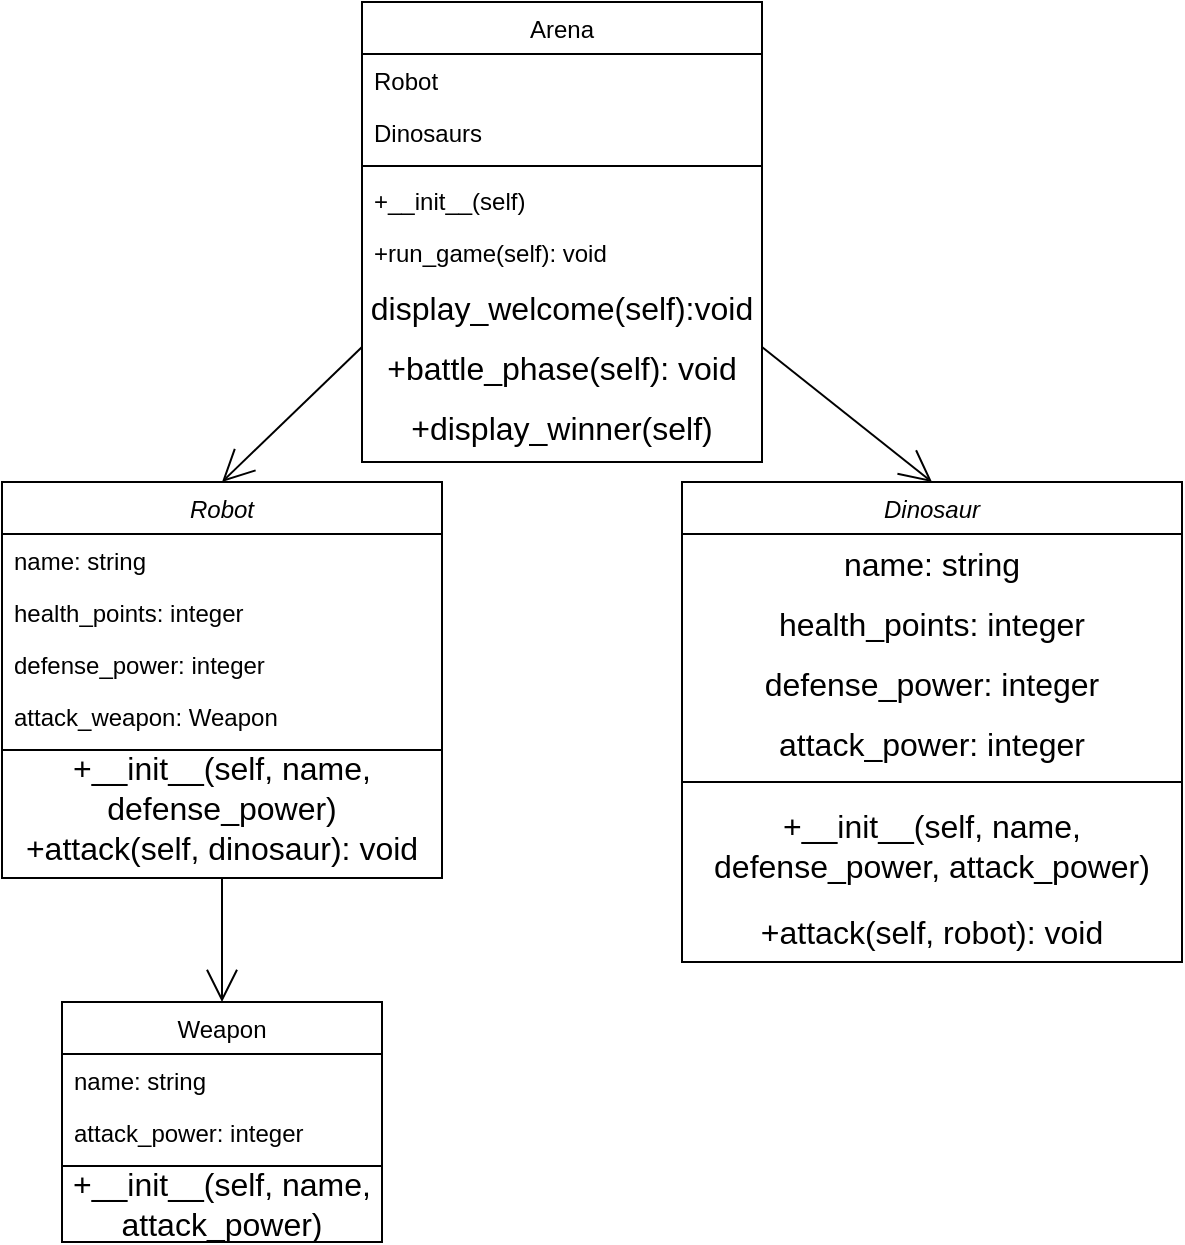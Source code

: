 <mxfile version="20.5.3" type="github">
  <diagram id="C5RBs43oDa-KdzZeNtuy" name="Page-1">
    <mxGraphModel dx="783" dy="718" grid="1" gridSize="10" guides="1" tooltips="1" connect="1" arrows="1" fold="1" page="1" pageScale="1" pageWidth="827" pageHeight="1169" math="0" shadow="0">
      <root>
        <mxCell id="WIyWlLk6GJQsqaUBKTNV-0" />
        <mxCell id="WIyWlLk6GJQsqaUBKTNV-1" parent="WIyWlLk6GJQsqaUBKTNV-0" />
        <mxCell id="zkfFHV4jXpPFQw0GAbJ--0" value="Robot" style="swimlane;fontStyle=2;align=center;verticalAlign=top;childLayout=stackLayout;horizontal=1;startSize=26;horizontalStack=0;resizeParent=1;resizeLast=0;collapsible=1;marginBottom=0;rounded=0;shadow=0;strokeWidth=1;" parent="WIyWlLk6GJQsqaUBKTNV-1" vertex="1">
          <mxGeometry x="180" y="240" width="220" height="198" as="geometry">
            <mxRectangle x="240" y="280" width="160" height="26" as="alternateBounds" />
          </mxGeometry>
        </mxCell>
        <mxCell id="zkfFHV4jXpPFQw0GAbJ--1" value="name: string" style="text;align=left;verticalAlign=top;spacingLeft=4;spacingRight=4;overflow=hidden;rotatable=0;points=[[0,0.5],[1,0.5]];portConstraint=eastwest;" parent="zkfFHV4jXpPFQw0GAbJ--0" vertex="1">
          <mxGeometry y="26" width="220" height="26" as="geometry" />
        </mxCell>
        <mxCell id="zkfFHV4jXpPFQw0GAbJ--2" value="health_points: integer" style="text;align=left;verticalAlign=top;spacingLeft=4;spacingRight=4;overflow=hidden;rotatable=0;points=[[0,0.5],[1,0.5]];portConstraint=eastwest;rounded=0;shadow=0;html=0;" parent="zkfFHV4jXpPFQw0GAbJ--0" vertex="1">
          <mxGeometry y="52" width="220" height="26" as="geometry" />
        </mxCell>
        <mxCell id="zkfFHV4jXpPFQw0GAbJ--3" value="defense_power: integer" style="text;align=left;verticalAlign=top;spacingLeft=4;spacingRight=4;overflow=hidden;rotatable=0;points=[[0,0.5],[1,0.5]];portConstraint=eastwest;rounded=0;shadow=0;html=0;" parent="zkfFHV4jXpPFQw0GAbJ--0" vertex="1">
          <mxGeometry y="78" width="220" height="26" as="geometry" />
        </mxCell>
        <mxCell id="zkfFHV4jXpPFQw0GAbJ--5" value="attack_weapon: Weapon" style="text;align=left;verticalAlign=top;spacingLeft=4;spacingRight=4;overflow=hidden;rotatable=0;points=[[0,0.5],[1,0.5]];portConstraint=eastwest;" parent="zkfFHV4jXpPFQw0GAbJ--0" vertex="1">
          <mxGeometry y="104" width="220" height="26" as="geometry" />
        </mxCell>
        <mxCell id="zkfFHV4jXpPFQw0GAbJ--4" value="" style="line;html=1;strokeWidth=1;align=left;verticalAlign=middle;spacingTop=-1;spacingLeft=3;spacingRight=3;rotatable=0;labelPosition=right;points=[];portConstraint=eastwest;" parent="zkfFHV4jXpPFQw0GAbJ--0" vertex="1">
          <mxGeometry y="130" width="220" height="8" as="geometry" />
        </mxCell>
        <mxCell id="k3bKtACTssZamIAAIhof-43" value="+__init__(self, name, defense_power)" style="text;strokeColor=none;fillColor=none;html=1;align=center;verticalAlign=middle;whiteSpace=wrap;rounded=0;fontSize=16;" vertex="1" parent="zkfFHV4jXpPFQw0GAbJ--0">
          <mxGeometry y="138" width="220" height="30" as="geometry" />
        </mxCell>
        <mxCell id="k3bKtACTssZamIAAIhof-44" value="+attack(self, dinosaur): void" style="text;strokeColor=none;fillColor=none;html=1;align=center;verticalAlign=middle;whiteSpace=wrap;rounded=0;fontSize=16;" vertex="1" parent="zkfFHV4jXpPFQw0GAbJ--0">
          <mxGeometry y="168" width="220" height="30" as="geometry" />
        </mxCell>
        <mxCell id="zkfFHV4jXpPFQw0GAbJ--6" value="Weapon" style="swimlane;fontStyle=0;align=center;verticalAlign=top;childLayout=stackLayout;horizontal=1;startSize=26;horizontalStack=0;resizeParent=1;resizeLast=0;collapsible=1;marginBottom=0;rounded=0;shadow=0;strokeWidth=1;" parent="WIyWlLk6GJQsqaUBKTNV-1" vertex="1">
          <mxGeometry x="210" y="500" width="160" height="120" as="geometry">
            <mxRectangle x="130" y="380" width="160" height="26" as="alternateBounds" />
          </mxGeometry>
        </mxCell>
        <mxCell id="zkfFHV4jXpPFQw0GAbJ--7" value="name: string" style="text;align=left;verticalAlign=top;spacingLeft=4;spacingRight=4;overflow=hidden;rotatable=0;points=[[0,0.5],[1,0.5]];portConstraint=eastwest;" parent="zkfFHV4jXpPFQw0GAbJ--6" vertex="1">
          <mxGeometry y="26" width="160" height="26" as="geometry" />
        </mxCell>
        <mxCell id="zkfFHV4jXpPFQw0GAbJ--8" value="attack_power: integer" style="text;align=left;verticalAlign=top;spacingLeft=4;spacingRight=4;overflow=hidden;rotatable=0;points=[[0,0.5],[1,0.5]];portConstraint=eastwest;rounded=0;shadow=0;html=0;" parent="zkfFHV4jXpPFQw0GAbJ--6" vertex="1">
          <mxGeometry y="52" width="160" height="26" as="geometry" />
        </mxCell>
        <mxCell id="zkfFHV4jXpPFQw0GAbJ--9" value="" style="line;html=1;strokeWidth=1;align=left;verticalAlign=middle;spacingTop=-1;spacingLeft=3;spacingRight=3;rotatable=0;labelPosition=right;points=[];portConstraint=eastwest;" parent="zkfFHV4jXpPFQw0GAbJ--6" vertex="1">
          <mxGeometry y="78" width="160" height="8" as="geometry" />
        </mxCell>
        <mxCell id="k3bKtACTssZamIAAIhof-45" value="+__init__(self, name, attack_power)" style="text;strokeColor=none;fillColor=none;html=1;align=center;verticalAlign=middle;whiteSpace=wrap;rounded=0;fontSize=16;" vertex="1" parent="zkfFHV4jXpPFQw0GAbJ--6">
          <mxGeometry y="86" width="160" height="30" as="geometry" />
        </mxCell>
        <mxCell id="zkfFHV4jXpPFQw0GAbJ--17" value="Arena" style="swimlane;fontStyle=0;align=center;verticalAlign=top;childLayout=stackLayout;horizontal=1;startSize=26;horizontalStack=0;resizeParent=1;resizeLast=0;collapsible=1;marginBottom=0;rounded=0;shadow=0;strokeWidth=1;" parent="WIyWlLk6GJQsqaUBKTNV-1" vertex="1">
          <mxGeometry x="360" width="200" height="230" as="geometry">
            <mxRectangle x="550" y="140" width="160" height="26" as="alternateBounds" />
          </mxGeometry>
        </mxCell>
        <mxCell id="zkfFHV4jXpPFQw0GAbJ--18" value="Robot&#xa;" style="text;align=left;verticalAlign=top;spacingLeft=4;spacingRight=4;overflow=hidden;rotatable=0;points=[[0,0.5],[1,0.5]];portConstraint=eastwest;" parent="zkfFHV4jXpPFQw0GAbJ--17" vertex="1">
          <mxGeometry y="26" width="200" height="26" as="geometry" />
        </mxCell>
        <mxCell id="zkfFHV4jXpPFQw0GAbJ--22" value="Dinosaurs" style="text;align=left;verticalAlign=top;spacingLeft=4;spacingRight=4;overflow=hidden;rotatable=0;points=[[0,0.5],[1,0.5]];portConstraint=eastwest;rounded=0;shadow=0;html=0;" parent="zkfFHV4jXpPFQw0GAbJ--17" vertex="1">
          <mxGeometry y="52" width="200" height="26" as="geometry" />
        </mxCell>
        <mxCell id="zkfFHV4jXpPFQw0GAbJ--23" value="" style="line;html=1;strokeWidth=1;align=left;verticalAlign=middle;spacingTop=-1;spacingLeft=3;spacingRight=3;rotatable=0;labelPosition=right;points=[];portConstraint=eastwest;" parent="zkfFHV4jXpPFQw0GAbJ--17" vertex="1">
          <mxGeometry y="78" width="200" height="8" as="geometry" />
        </mxCell>
        <mxCell id="zkfFHV4jXpPFQw0GAbJ--24" value="+__init__(self)" style="text;align=left;verticalAlign=top;spacingLeft=4;spacingRight=4;overflow=hidden;rotatable=0;points=[[0,0.5],[1,0.5]];portConstraint=eastwest;" parent="zkfFHV4jXpPFQw0GAbJ--17" vertex="1">
          <mxGeometry y="86" width="200" height="26" as="geometry" />
        </mxCell>
        <mxCell id="zkfFHV4jXpPFQw0GAbJ--25" value="+run_game(self): void" style="text;align=left;verticalAlign=top;spacingLeft=4;spacingRight=4;overflow=hidden;rotatable=0;points=[[0,0.5],[1,0.5]];portConstraint=eastwest;" parent="zkfFHV4jXpPFQw0GAbJ--17" vertex="1">
          <mxGeometry y="112" width="200" height="26" as="geometry" />
        </mxCell>
        <mxCell id="k3bKtACTssZamIAAIhof-47" value="display_welcome(self):void" style="text;strokeColor=none;fillColor=none;html=1;align=center;verticalAlign=middle;whiteSpace=wrap;rounded=0;fontSize=16;" vertex="1" parent="zkfFHV4jXpPFQw0GAbJ--17">
          <mxGeometry y="138" width="200" height="30" as="geometry" />
        </mxCell>
        <mxCell id="k3bKtACTssZamIAAIhof-48" value="+battle_phase(self): void" style="text;strokeColor=none;fillColor=none;html=1;align=center;verticalAlign=middle;whiteSpace=wrap;rounded=0;fontSize=16;" vertex="1" parent="zkfFHV4jXpPFQw0GAbJ--17">
          <mxGeometry y="168" width="200" height="30" as="geometry" />
        </mxCell>
        <mxCell id="k3bKtACTssZamIAAIhof-49" value="+display_winner(self)" style="text;strokeColor=none;fillColor=none;html=1;align=center;verticalAlign=middle;whiteSpace=wrap;rounded=0;fontSize=16;" vertex="1" parent="zkfFHV4jXpPFQw0GAbJ--17">
          <mxGeometry y="198" width="200" height="30" as="geometry" />
        </mxCell>
        <mxCell id="k3bKtACTssZamIAAIhof-19" value="Dinosaur" style="swimlane;fontStyle=2;align=center;verticalAlign=top;childLayout=stackLayout;horizontal=1;startSize=26;horizontalStack=0;resizeParent=1;resizeLast=0;collapsible=1;marginBottom=0;rounded=0;shadow=0;strokeWidth=1;" vertex="1" parent="WIyWlLk6GJQsqaUBKTNV-1">
          <mxGeometry x="520" y="240" width="250" height="240" as="geometry">
            <mxRectangle x="240" y="280" width="160" height="26" as="alternateBounds" />
          </mxGeometry>
        </mxCell>
        <mxCell id="k3bKtACTssZamIAAIhof-27" value="&lt;span style=&quot;text-align: left;&quot;&gt;name: string&lt;/span&gt;" style="text;strokeColor=none;fillColor=none;html=1;align=center;verticalAlign=middle;whiteSpace=wrap;rounded=0;fontSize=16;" vertex="1" parent="k3bKtACTssZamIAAIhof-19">
          <mxGeometry y="26" width="250" height="30" as="geometry" />
        </mxCell>
        <mxCell id="k3bKtACTssZamIAAIhof-28" value="&lt;span style=&quot;text-align: left;&quot;&gt;health_points: integer&lt;/span&gt;" style="text;strokeColor=none;fillColor=none;html=1;align=center;verticalAlign=middle;whiteSpace=wrap;rounded=0;fontSize=16;" vertex="1" parent="k3bKtACTssZamIAAIhof-19">
          <mxGeometry y="56" width="250" height="30" as="geometry" />
        </mxCell>
        <mxCell id="k3bKtACTssZamIAAIhof-29" value="&lt;span style=&quot;text-align: left;&quot;&gt;defense_power: integer&lt;/span&gt;" style="text;strokeColor=none;fillColor=none;html=1;align=center;verticalAlign=middle;whiteSpace=wrap;rounded=0;fontSize=16;" vertex="1" parent="k3bKtACTssZamIAAIhof-19">
          <mxGeometry y="86" width="250" height="30" as="geometry" />
        </mxCell>
        <mxCell id="k3bKtACTssZamIAAIhof-30" value="&lt;span style=&quot;text-align: left;&quot;&gt;attack_power: integer&lt;/span&gt;" style="text;strokeColor=none;fillColor=none;html=1;align=center;verticalAlign=middle;whiteSpace=wrap;rounded=0;fontSize=16;" vertex="1" parent="k3bKtACTssZamIAAIhof-19">
          <mxGeometry y="116" width="250" height="30" as="geometry" />
        </mxCell>
        <mxCell id="k3bKtACTssZamIAAIhof-38" value="" style="line;html=1;strokeWidth=1;align=left;verticalAlign=middle;spacingTop=-1;spacingLeft=3;spacingRight=3;rotatable=0;labelPosition=right;points=[];portConstraint=eastwest;" vertex="1" parent="k3bKtACTssZamIAAIhof-19">
          <mxGeometry y="146" width="250" height="8" as="geometry" />
        </mxCell>
        <mxCell id="k3bKtACTssZamIAAIhof-39" value="&lt;span style=&quot;text-align: left;&quot;&gt;+__init__(self, name, defense_power, attack_power)&lt;/span&gt;" style="text;strokeColor=none;fillColor=none;html=1;align=center;verticalAlign=middle;whiteSpace=wrap;rounded=0;fontSize=16;" vertex="1" parent="k3bKtACTssZamIAAIhof-19">
          <mxGeometry y="154" width="250" height="56" as="geometry" />
        </mxCell>
        <mxCell id="k3bKtACTssZamIAAIhof-42" value="+attack(self, robot): void" style="text;strokeColor=none;fillColor=none;html=1;align=center;verticalAlign=middle;whiteSpace=wrap;rounded=0;fontSize=16;" vertex="1" parent="k3bKtACTssZamIAAIhof-19">
          <mxGeometry y="210" width="250" height="30" as="geometry" />
        </mxCell>
        <mxCell id="k3bKtACTssZamIAAIhof-40" value="" style="edgeStyle=none;orthogonalLoop=1;jettySize=auto;html=1;rounded=0;fontSize=12;endArrow=open;startSize=14;endSize=14;sourcePerimeterSpacing=8;targetPerimeterSpacing=8;curved=1;exitX=1;exitY=0.75;exitDx=0;exitDy=0;entryX=0.5;entryY=0;entryDx=0;entryDy=0;" edge="1" parent="WIyWlLk6GJQsqaUBKTNV-1" source="zkfFHV4jXpPFQw0GAbJ--17" target="k3bKtACTssZamIAAIhof-19">
          <mxGeometry width="140" relative="1" as="geometry">
            <mxPoint x="540" y="180" as="sourcePoint" />
            <mxPoint x="680" y="180" as="targetPoint" />
            <Array as="points" />
          </mxGeometry>
        </mxCell>
        <mxCell id="k3bKtACTssZamIAAIhof-41" value="" style="edgeStyle=none;orthogonalLoop=1;jettySize=auto;html=1;rounded=0;fontSize=12;endArrow=open;startSize=14;endSize=14;sourcePerimeterSpacing=8;targetPerimeterSpacing=8;curved=1;exitX=0;exitY=0.75;exitDx=0;exitDy=0;entryX=0.5;entryY=0;entryDx=0;entryDy=0;" edge="1" parent="WIyWlLk6GJQsqaUBKTNV-1" source="zkfFHV4jXpPFQw0GAbJ--17" target="zkfFHV4jXpPFQw0GAbJ--0">
          <mxGeometry width="140" relative="1" as="geometry">
            <mxPoint x="330" y="280" as="sourcePoint" />
            <mxPoint x="470" y="280" as="targetPoint" />
            <Array as="points" />
          </mxGeometry>
        </mxCell>
        <mxCell id="k3bKtACTssZamIAAIhof-46" value="" style="edgeStyle=none;orthogonalLoop=1;jettySize=auto;html=1;rounded=0;fontSize=12;endArrow=open;startSize=14;endSize=14;sourcePerimeterSpacing=8;targetPerimeterSpacing=8;curved=1;exitX=0.5;exitY=1;exitDx=0;exitDy=0;entryX=0.5;entryY=0;entryDx=0;entryDy=0;" edge="1" parent="WIyWlLk6GJQsqaUBKTNV-1" source="k3bKtACTssZamIAAIhof-44" target="zkfFHV4jXpPFQw0GAbJ--6">
          <mxGeometry width="140" relative="1" as="geometry">
            <mxPoint x="330" y="460" as="sourcePoint" />
            <mxPoint x="470" y="460" as="targetPoint" />
            <Array as="points" />
          </mxGeometry>
        </mxCell>
      </root>
    </mxGraphModel>
  </diagram>
</mxfile>
